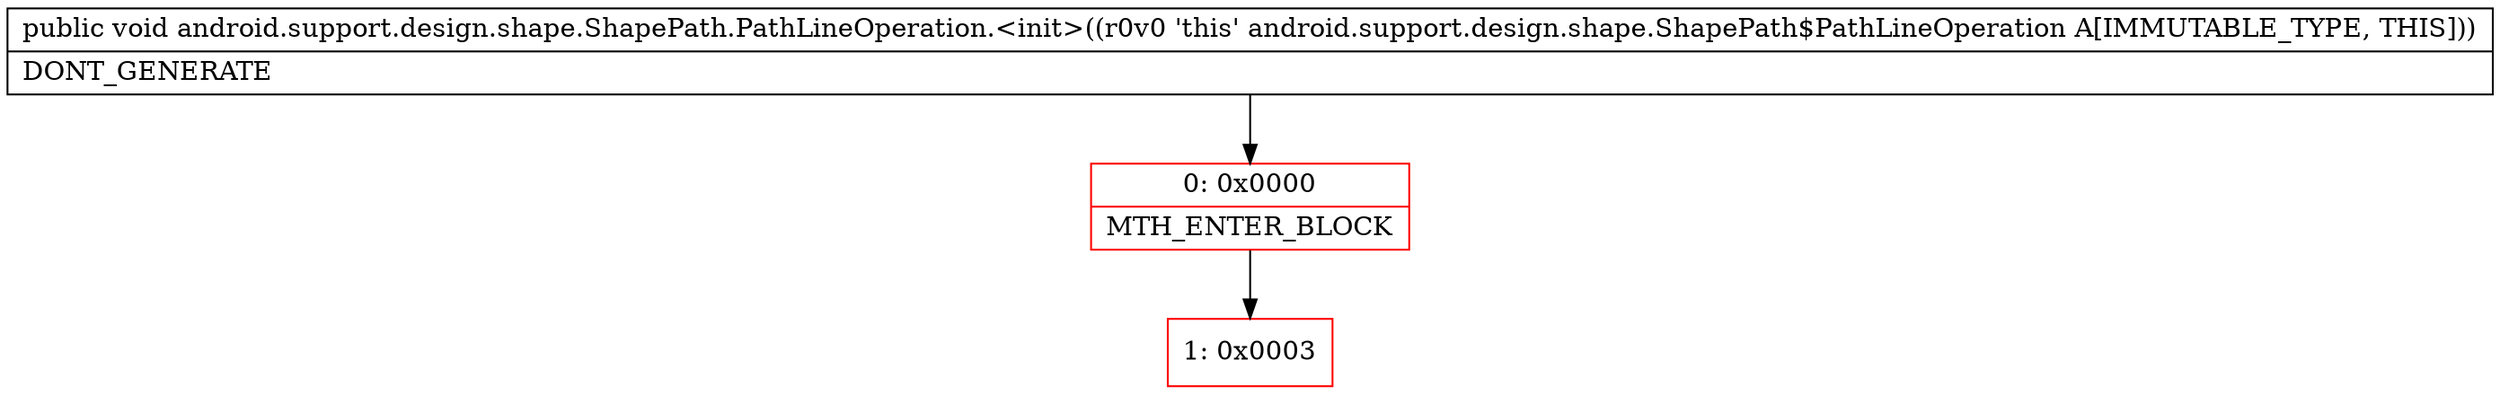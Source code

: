 digraph "CFG forandroid.support.design.shape.ShapePath.PathLineOperation.\<init\>()V" {
subgraph cluster_Region_942681300 {
label = "R(0)";
node [shape=record,color=blue];
}
Node_0 [shape=record,color=red,label="{0\:\ 0x0000|MTH_ENTER_BLOCK\l}"];
Node_1 [shape=record,color=red,label="{1\:\ 0x0003}"];
MethodNode[shape=record,label="{public void android.support.design.shape.ShapePath.PathLineOperation.\<init\>((r0v0 'this' android.support.design.shape.ShapePath$PathLineOperation A[IMMUTABLE_TYPE, THIS]))  | DONT_GENERATE\l}"];
MethodNode -> Node_0;
Node_0 -> Node_1;
}

